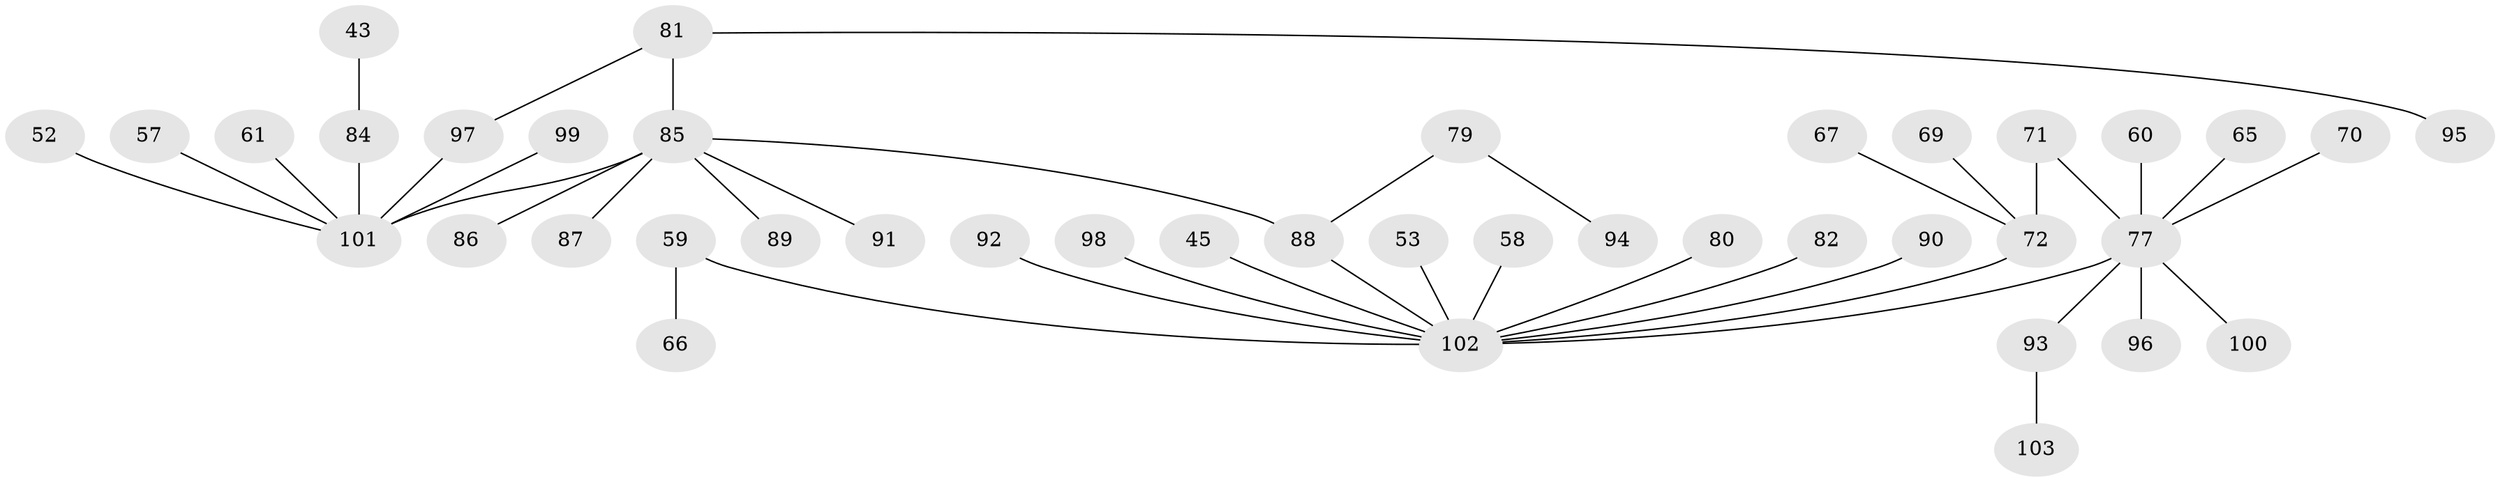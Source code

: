 // original degree distribution, {5: 0.038834951456310676, 3: 0.13592233009708737, 7: 0.02912621359223301, 6: 0.019417475728155338, 2: 0.2621359223300971, 4: 0.05825242718446602, 1: 0.4563106796116505}
// Generated by graph-tools (version 1.1) at 2025/44/03/04/25 21:44:57]
// undirected, 41 vertices, 42 edges
graph export_dot {
graph [start="1"]
  node [color=gray90,style=filled];
  43;
  45;
  52;
  53 [super="+36"];
  57;
  58;
  59;
  60;
  61;
  65;
  66;
  67;
  69;
  70;
  71;
  72 [super="+29+64+44"];
  77 [super="+41"];
  79;
  80;
  81 [super="+34+73"];
  82;
  84 [super="+38+39+63"];
  85 [super="+13+42+74+83"];
  86;
  87;
  88 [super="+68+55+75"];
  89;
  90;
  91;
  92;
  93;
  94;
  95;
  96;
  97 [super="+49+51"];
  98 [super="+50+78"];
  99 [super="+54"];
  100;
  101 [super="+33"];
  102 [super="+8+76+6+23+12"];
  103;
  43 -- 84;
  45 -- 102;
  52 -- 101;
  53 -- 102;
  57 -- 101;
  58 -- 102;
  59 -- 66;
  59 -- 102;
  60 -- 77;
  61 -- 101;
  65 -- 77;
  67 -- 72;
  69 -- 72;
  70 -- 77;
  71 -- 77;
  71 -- 72;
  72 -- 102;
  77 -- 102 [weight=2];
  77 -- 96;
  77 -- 100;
  77 -- 93;
  79 -- 94;
  79 -- 88;
  80 -- 102;
  81 -- 95;
  81 -- 85;
  81 -- 97;
  82 -- 102;
  84 -- 101 [weight=2];
  85 -- 101 [weight=3];
  85 -- 91;
  85 -- 86;
  85 -- 87;
  85 -- 89;
  85 -- 88 [weight=2];
  88 -- 102;
  90 -- 102;
  92 -- 102;
  93 -- 103;
  97 -- 101;
  98 -- 102 [weight=2];
  99 -- 101;
}
